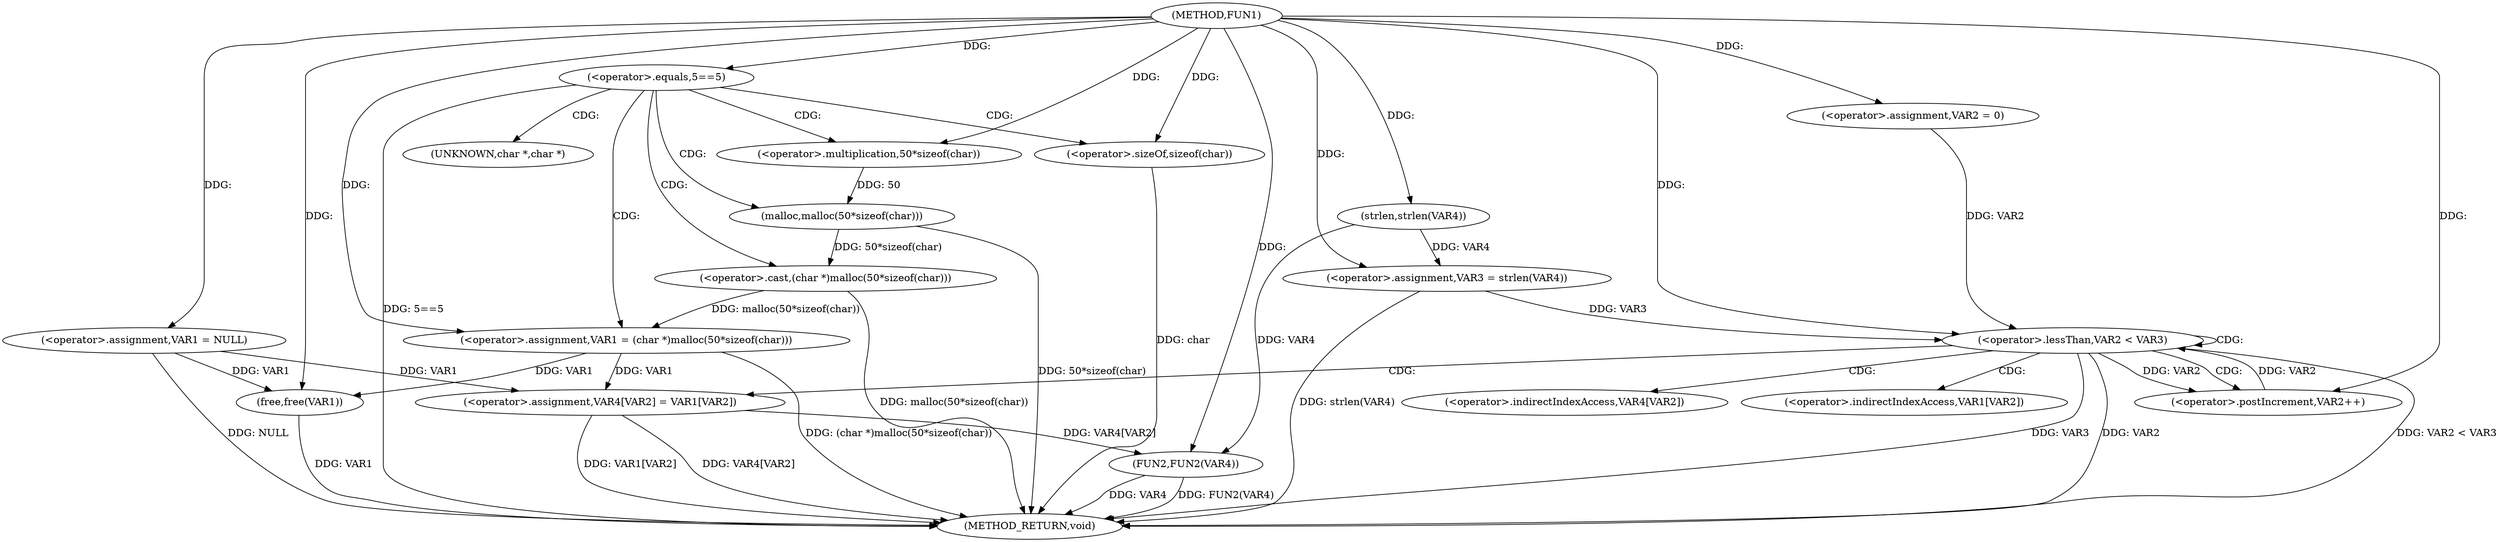 digraph FUN1 {  
"1000100" [label = "(METHOD,FUN1)" ]
"1000149" [label = "(METHOD_RETURN,void)" ]
"1000103" [label = "(<operator>.assignment,VAR1 = NULL)" ]
"1000107" [label = "(<operator>.equals,5==5)" ]
"1000111" [label = "(<operator>.assignment,VAR1 = (char *)malloc(50*sizeof(char)))" ]
"1000113" [label = "(<operator>.cast,(char *)malloc(50*sizeof(char)))" ]
"1000115" [label = "(malloc,malloc(50*sizeof(char)))" ]
"1000116" [label = "(<operator>.multiplication,50*sizeof(char))" ]
"1000118" [label = "(<operator>.sizeOf,sizeof(char))" ]
"1000124" [label = "(<operator>.assignment,VAR3 = strlen(VAR4))" ]
"1000126" [label = "(strlen,strlen(VAR4))" ]
"1000129" [label = "(<operator>.assignment,VAR2 = 0)" ]
"1000132" [label = "(<operator>.lessThan,VAR2 < VAR3)" ]
"1000135" [label = "(<operator>.postIncrement,VAR2++)" ]
"1000138" [label = "(<operator>.assignment,VAR4[VAR2] = VAR1[VAR2])" ]
"1000145" [label = "(FUN2,FUN2(VAR4))" ]
"1000147" [label = "(free,free(VAR1))" ]
"1000114" [label = "(UNKNOWN,char *,char *)" ]
"1000139" [label = "(<operator>.indirectIndexAccess,VAR4[VAR2])" ]
"1000142" [label = "(<operator>.indirectIndexAccess,VAR1[VAR2])" ]
  "1000124" -> "1000149"  [ label = "DDG: strlen(VAR4)"] 
  "1000138" -> "1000149"  [ label = "DDG: VAR1[VAR2]"] 
  "1000107" -> "1000149"  [ label = "DDG: 5==5"] 
  "1000103" -> "1000149"  [ label = "DDG: NULL"] 
  "1000113" -> "1000149"  [ label = "DDG: malloc(50*sizeof(char))"] 
  "1000147" -> "1000149"  [ label = "DDG: VAR1"] 
  "1000132" -> "1000149"  [ label = "DDG: VAR2"] 
  "1000145" -> "1000149"  [ label = "DDG: FUN2(VAR4)"] 
  "1000118" -> "1000149"  [ label = "DDG: char"] 
  "1000145" -> "1000149"  [ label = "DDG: VAR4"] 
  "1000132" -> "1000149"  [ label = "DDG: VAR2 < VAR3"] 
  "1000138" -> "1000149"  [ label = "DDG: VAR4[VAR2]"] 
  "1000132" -> "1000149"  [ label = "DDG: VAR3"] 
  "1000111" -> "1000149"  [ label = "DDG: (char *)malloc(50*sizeof(char))"] 
  "1000115" -> "1000149"  [ label = "DDG: 50*sizeof(char)"] 
  "1000100" -> "1000103"  [ label = "DDG: "] 
  "1000100" -> "1000107"  [ label = "DDG: "] 
  "1000113" -> "1000111"  [ label = "DDG: malloc(50*sizeof(char))"] 
  "1000100" -> "1000111"  [ label = "DDG: "] 
  "1000115" -> "1000113"  [ label = "DDG: 50*sizeof(char)"] 
  "1000116" -> "1000115"  [ label = "DDG: 50"] 
  "1000100" -> "1000116"  [ label = "DDG: "] 
  "1000100" -> "1000118"  [ label = "DDG: "] 
  "1000126" -> "1000124"  [ label = "DDG: VAR4"] 
  "1000100" -> "1000124"  [ label = "DDG: "] 
  "1000100" -> "1000126"  [ label = "DDG: "] 
  "1000100" -> "1000129"  [ label = "DDG: "] 
  "1000129" -> "1000132"  [ label = "DDG: VAR2"] 
  "1000135" -> "1000132"  [ label = "DDG: VAR2"] 
  "1000100" -> "1000132"  [ label = "DDG: "] 
  "1000124" -> "1000132"  [ label = "DDG: VAR3"] 
  "1000132" -> "1000135"  [ label = "DDG: VAR2"] 
  "1000100" -> "1000135"  [ label = "DDG: "] 
  "1000103" -> "1000138"  [ label = "DDG: VAR1"] 
  "1000111" -> "1000138"  [ label = "DDG: VAR1"] 
  "1000138" -> "1000145"  [ label = "DDG: VAR4[VAR2]"] 
  "1000126" -> "1000145"  [ label = "DDG: VAR4"] 
  "1000100" -> "1000145"  [ label = "DDG: "] 
  "1000103" -> "1000147"  [ label = "DDG: VAR1"] 
  "1000111" -> "1000147"  [ label = "DDG: VAR1"] 
  "1000100" -> "1000147"  [ label = "DDG: "] 
  "1000107" -> "1000116"  [ label = "CDG: "] 
  "1000107" -> "1000114"  [ label = "CDG: "] 
  "1000107" -> "1000115"  [ label = "CDG: "] 
  "1000107" -> "1000113"  [ label = "CDG: "] 
  "1000107" -> "1000118"  [ label = "CDG: "] 
  "1000107" -> "1000111"  [ label = "CDG: "] 
  "1000132" -> "1000132"  [ label = "CDG: "] 
  "1000132" -> "1000142"  [ label = "CDG: "] 
  "1000132" -> "1000139"  [ label = "CDG: "] 
  "1000132" -> "1000135"  [ label = "CDG: "] 
  "1000132" -> "1000138"  [ label = "CDG: "] 
}

